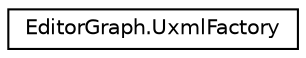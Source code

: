 digraph "Graphical Class Hierarchy"
{
 // LATEX_PDF_SIZE
  edge [fontname="Helvetica",fontsize="10",labelfontname="Helvetica",labelfontsize="10"];
  node [fontname="Helvetica",fontsize="10",shape=record];
  rankdir="LR";
  Node0 [label="EditorGraph.UxmlFactory",height=0.2,width=0.4,color="black", fillcolor="white", style="filled",URL="$class_editor_graph_1_1_uxml_factory.html",tooltip=" "];
}
